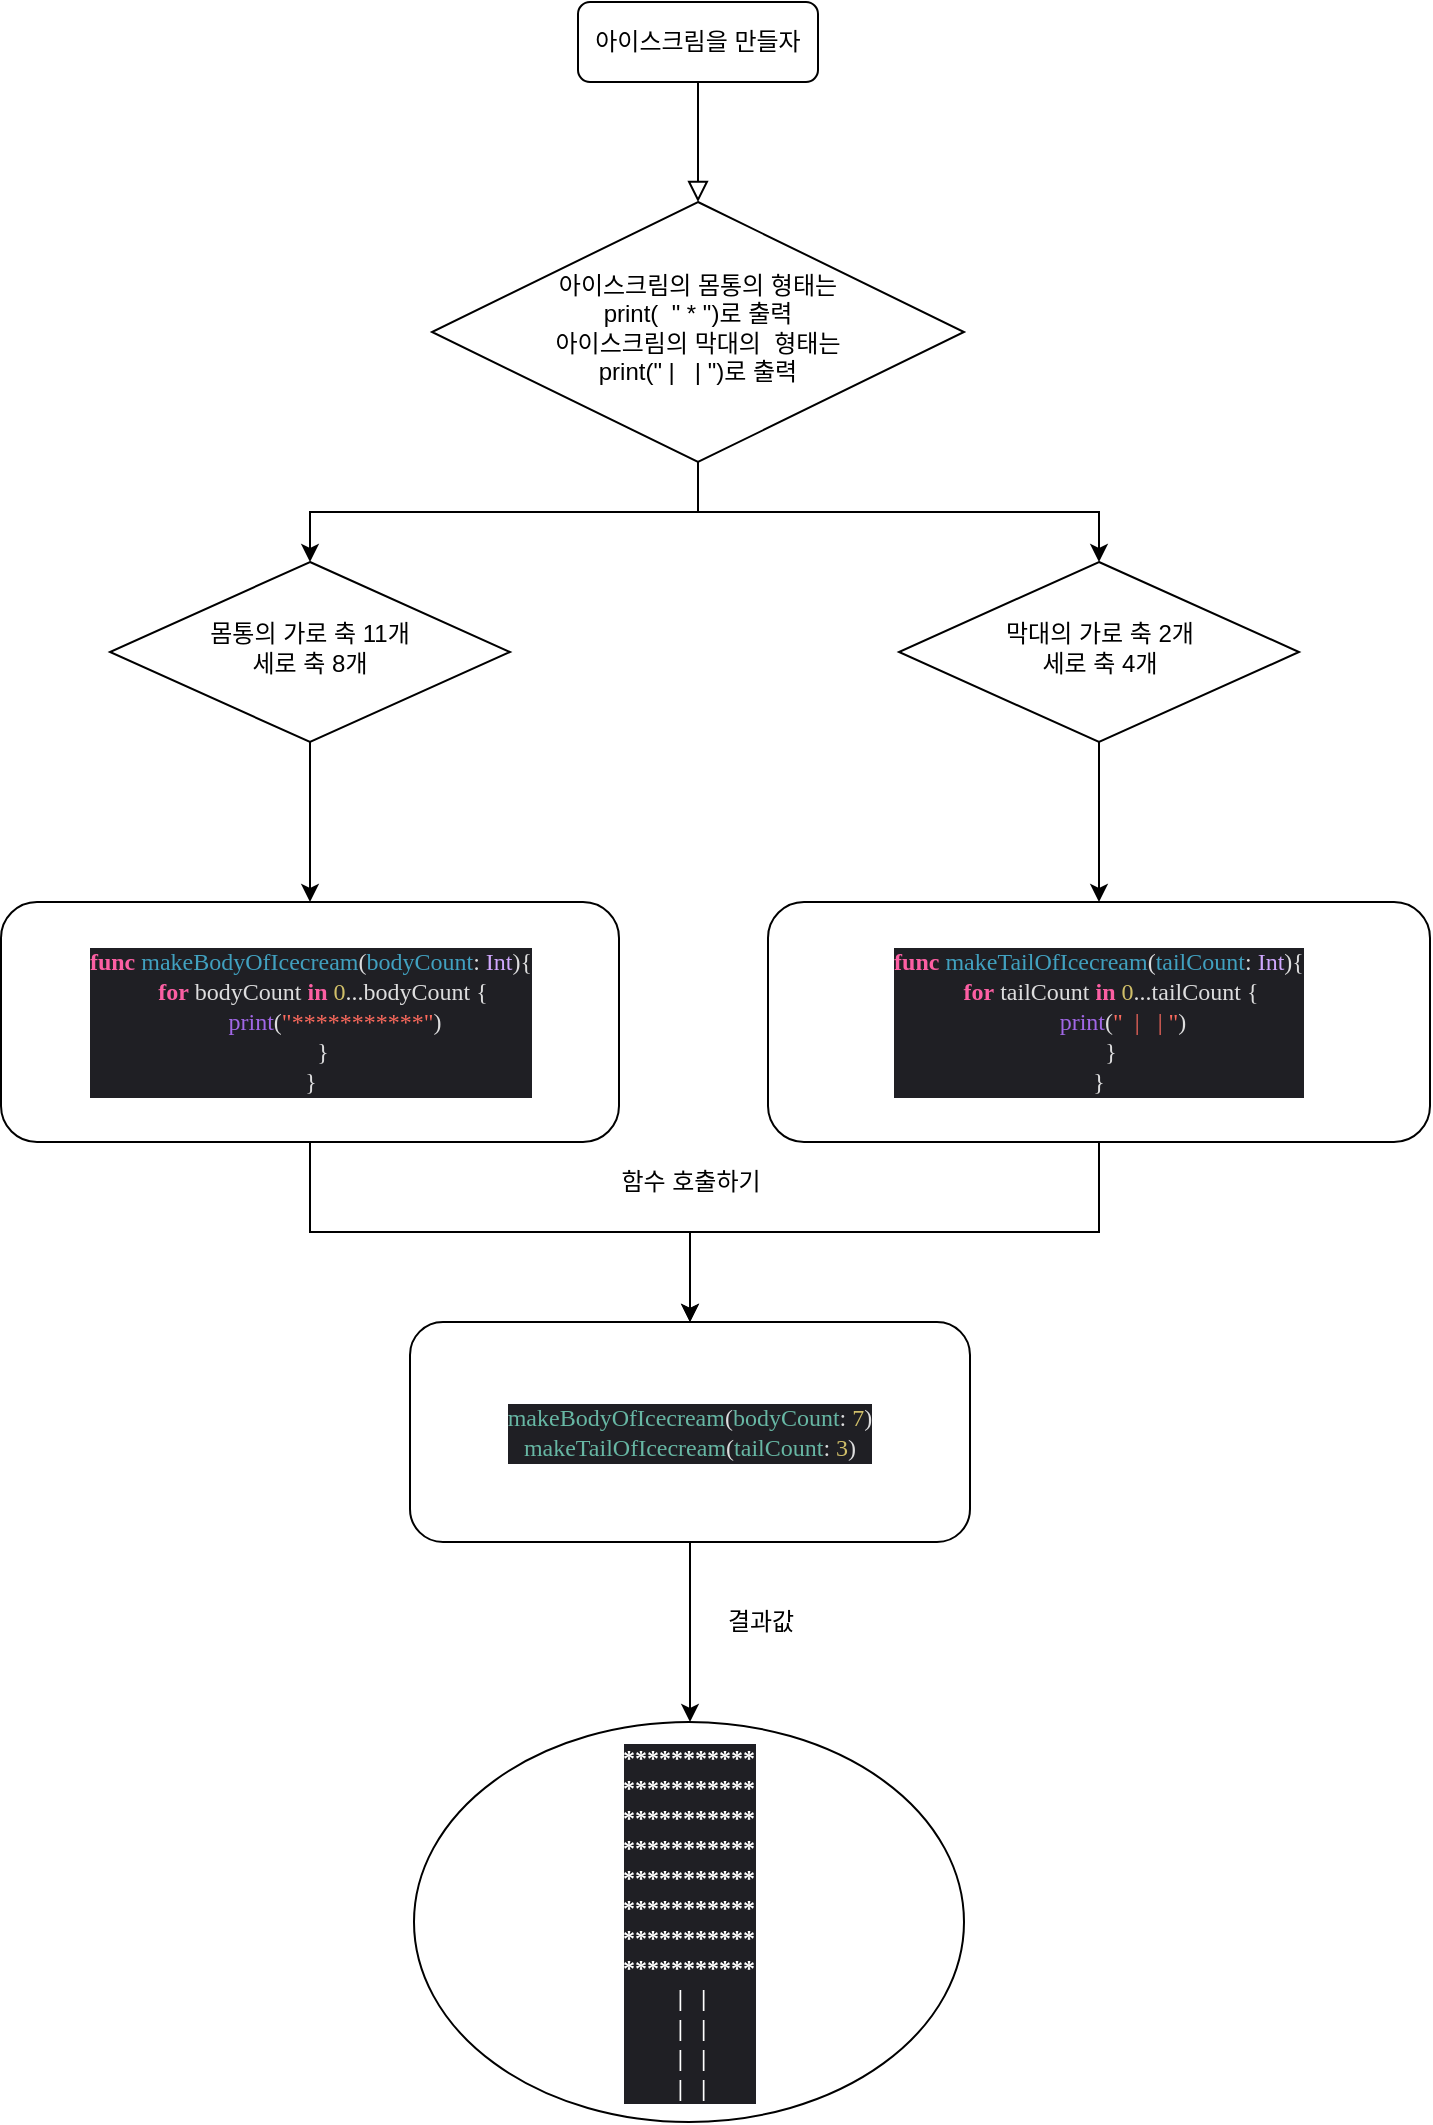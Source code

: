 <mxfile version="16.5.1" type="device"><diagram id="C5RBs43oDa-KdzZeNtuy" name="Page-1"><mxGraphModel dx="1106" dy="876" grid="1" gridSize="10" guides="1" tooltips="1" connect="1" arrows="1" fold="1" page="1" pageScale="1" pageWidth="827" pageHeight="1169" math="0" shadow="0"><root><mxCell id="WIyWlLk6GJQsqaUBKTNV-0"/><mxCell id="WIyWlLk6GJQsqaUBKTNV-1" parent="WIyWlLk6GJQsqaUBKTNV-0"/><mxCell id="WIyWlLk6GJQsqaUBKTNV-2" value="" style="rounded=0;html=1;jettySize=auto;orthogonalLoop=1;fontSize=11;endArrow=block;endFill=0;endSize=8;strokeWidth=1;shadow=0;labelBackgroundColor=none;edgeStyle=orthogonalEdgeStyle;" parent="WIyWlLk6GJQsqaUBKTNV-1" source="WIyWlLk6GJQsqaUBKTNV-3" target="WIyWlLk6GJQsqaUBKTNV-6" edge="1"><mxGeometry relative="1" as="geometry"/></mxCell><mxCell id="WIyWlLk6GJQsqaUBKTNV-3" value="아이스크림을 만들자" style="rounded=1;whiteSpace=wrap;html=1;fontSize=12;glass=0;strokeWidth=1;shadow=0;" parent="WIyWlLk6GJQsqaUBKTNV-1" vertex="1"><mxGeometry x="354" y="40" width="120" height="40" as="geometry"/></mxCell><mxCell id="avggp1iT18UD1wwY4Oex-12" style="edgeStyle=orthogonalEdgeStyle;rounded=0;orthogonalLoop=1;jettySize=auto;html=1;entryX=0.5;entryY=0;entryDx=0;entryDy=0;" parent="WIyWlLk6GJQsqaUBKTNV-1" source="WIyWlLk6GJQsqaUBKTNV-6" target="WIyWlLk6GJQsqaUBKTNV-10" edge="1"><mxGeometry relative="1" as="geometry"/></mxCell><mxCell id="avggp1iT18UD1wwY4Oex-13" style="edgeStyle=orthogonalEdgeStyle;rounded=0;orthogonalLoop=1;jettySize=auto;html=1;entryX=0.5;entryY=0;entryDx=0;entryDy=0;" parent="WIyWlLk6GJQsqaUBKTNV-1" source="WIyWlLk6GJQsqaUBKTNV-6" target="avggp1iT18UD1wwY4Oex-0" edge="1"><mxGeometry relative="1" as="geometry"/></mxCell><mxCell id="WIyWlLk6GJQsqaUBKTNV-6" value="아이스크림의 몸통의 형태는&lt;br&gt;print(&amp;nbsp; &quot; * &quot;)로 출력&lt;br&gt;아이스크림의 막대의&amp;nbsp; 형태는&lt;br&gt;print(&quot; |&amp;nbsp; &amp;nbsp;| &quot;)로 출력" style="rhombus;whiteSpace=wrap;html=1;shadow=0;fontFamily=Helvetica;fontSize=12;align=center;strokeWidth=1;spacing=6;spacingTop=-4;" parent="WIyWlLk6GJQsqaUBKTNV-1" vertex="1"><mxGeometry x="281" y="140" width="266" height="130" as="geometry"/></mxCell><mxCell id="avggp1iT18UD1wwY4Oex-11" value="" style="edgeStyle=orthogonalEdgeStyle;rounded=0;orthogonalLoop=1;jettySize=auto;html=1;" parent="WIyWlLk6GJQsqaUBKTNV-1" source="WIyWlLk6GJQsqaUBKTNV-10" target="WIyWlLk6GJQsqaUBKTNV-11" edge="1"><mxGeometry relative="1" as="geometry"/></mxCell><mxCell id="WIyWlLk6GJQsqaUBKTNV-10" value="몸통의 가로 축 11개&lt;br&gt;세로 축 8개" style="rhombus;whiteSpace=wrap;html=1;shadow=0;fontFamily=Helvetica;fontSize=12;align=center;strokeWidth=1;spacing=6;spacingTop=-4;" parent="WIyWlLk6GJQsqaUBKTNV-1" vertex="1"><mxGeometry x="120" y="320" width="200" height="90" as="geometry"/></mxCell><mxCell id="avggp1iT18UD1wwY4Oex-15" value="" style="edgeStyle=orthogonalEdgeStyle;rounded=0;orthogonalLoop=1;jettySize=auto;html=1;" parent="WIyWlLk6GJQsqaUBKTNV-1" source="WIyWlLk6GJQsqaUBKTNV-11" target="avggp1iT18UD1wwY4Oex-14" edge="1"><mxGeometry relative="1" as="geometry"/></mxCell><mxCell id="WIyWlLk6GJQsqaUBKTNV-11" value="&lt;p class=&quot;p1&quot; style=&quot;margin: 0px ; font-stretch: normal ; line-height: normal ; font-family: &amp;#34;menlo&amp;#34; ; color: rgb(65 , 161 , 192) ; background-color: rgb(31 , 31 , 36)&quot;&gt;&lt;span class=&quot;s1&quot; style=&quot;color: rgb(252 , 95 , 163)&quot;&gt;&lt;b&gt;func&lt;/b&gt;&lt;/span&gt;&lt;span class=&quot;s2&quot; style=&quot;color: rgba(255 , 255 , 255 , 0.85)&quot;&gt; &lt;/span&gt;makeBodyOfIcecream&lt;span class=&quot;s2&quot; style=&quot;color: rgba(255 , 255 , 255 , 0.85)&quot;&gt;(&lt;/span&gt;bodyCount&lt;span class=&quot;s2&quot; style=&quot;color: rgba(255 , 255 , 255 , 0.85)&quot;&gt;: &lt;/span&gt;&lt;span class=&quot;s3&quot; style=&quot;color: rgb(208 , 168 , 255)&quot;&gt;Int&lt;/span&gt;&lt;span class=&quot;s2&quot; style=&quot;color: rgba(255 , 255 , 255 , 0.85)&quot;&gt;){&lt;/span&gt;&lt;/p&gt;&lt;p class=&quot;p2&quot; style=&quot;margin: 0px ; font-stretch: normal ; line-height: normal ; font-family: &amp;#34;menlo&amp;#34; ; color: rgba(255 , 255 , 255 , 0.85) ; background-color: rgb(31 , 31 , 36)&quot;&gt;&lt;span class=&quot;Apple-converted-space&quot;&gt;&amp;nbsp; &amp;nbsp; &lt;/span&gt;&lt;span class=&quot;s1&quot; style=&quot;color: rgb(252 , 95 , 163)&quot;&gt;&lt;b&gt;for&lt;/b&gt;&lt;/span&gt; bodyCount &lt;span class=&quot;s1&quot; style=&quot;color: rgb(252 , 95 , 163)&quot;&gt;&lt;b&gt;in&lt;/b&gt;&lt;/span&gt; &lt;span class=&quot;s4&quot; style=&quot;color: rgb(208 , 191 , 105)&quot;&gt;0&lt;/span&gt;...bodyCount {&lt;/p&gt;&lt;p class=&quot;p3&quot; style=&quot;margin: 0px ; font-stretch: normal ; line-height: normal ; font-family: &amp;#34;menlo&amp;#34; ; color: rgb(252 , 106 , 93) ; background-color: rgb(31 , 31 , 36)&quot;&gt;&lt;span class=&quot;s2&quot; style=&quot;color: rgba(255 , 255 , 255 , 0.85)&quot;&gt;&amp;nbsp; &amp;nbsp; &amp;nbsp; &amp;nbsp; &lt;/span&gt;&lt;span class=&quot;s5&quot; style=&quot;color: rgb(161 , 103 , 230)&quot;&gt;print&lt;/span&gt;&lt;span class=&quot;s2&quot; style=&quot;color: rgba(255 , 255 , 255 , 0.85)&quot;&gt;(&lt;/span&gt;&quot;***********&quot;&lt;span class=&quot;s2&quot; style=&quot;color: rgba(255 , 255 , 255 , 0.85)&quot;&gt;)&lt;/span&gt;&lt;/p&gt;&lt;p class=&quot;p2&quot; style=&quot;margin: 0px ; font-stretch: normal ; line-height: normal ; font-family: &amp;#34;menlo&amp;#34; ; color: rgba(255 , 255 , 255 , 0.85) ; background-color: rgb(31 , 31 , 36)&quot;&gt;&lt;span class=&quot;Apple-converted-space&quot;&gt;&amp;nbsp; &amp;nbsp; &lt;/span&gt;}&lt;/p&gt;&lt;p class=&quot;p2&quot; style=&quot;margin: 0px ; font-stretch: normal ; line-height: normal ; font-family: &amp;#34;menlo&amp;#34; ; color: rgba(255 , 255 , 255 , 0.85) ; background-color: rgb(31 , 31 , 36)&quot;&gt;}&lt;/p&gt;" style="rounded=1;whiteSpace=wrap;html=1;fontSize=12;glass=0;strokeWidth=1;shadow=0;" parent="WIyWlLk6GJQsqaUBKTNV-1" vertex="1"><mxGeometry x="65.5" y="490" width="309" height="120" as="geometry"/></mxCell><mxCell id="avggp1iT18UD1wwY4Oex-10" value="" style="edgeStyle=orthogonalEdgeStyle;rounded=0;orthogonalLoop=1;jettySize=auto;html=1;" parent="WIyWlLk6GJQsqaUBKTNV-1" source="avggp1iT18UD1wwY4Oex-0" target="avggp1iT18UD1wwY4Oex-8" edge="1"><mxGeometry relative="1" as="geometry"/></mxCell><mxCell id="avggp1iT18UD1wwY4Oex-0" value="막대의 가로 축 2개&lt;br&gt;세로 축 4개" style="rhombus;whiteSpace=wrap;html=1;shadow=0;strokeWidth=1;spacing=6;spacingTop=-4;aspect=fixed;" parent="WIyWlLk6GJQsqaUBKTNV-1" vertex="1"><mxGeometry x="514.5" y="320" width="200" height="90" as="geometry"/></mxCell><mxCell id="avggp1iT18UD1wwY4Oex-16" value="" style="edgeStyle=orthogonalEdgeStyle;rounded=0;orthogonalLoop=1;jettySize=auto;html=1;" parent="WIyWlLk6GJQsqaUBKTNV-1" source="avggp1iT18UD1wwY4Oex-8" target="avggp1iT18UD1wwY4Oex-14" edge="1"><mxGeometry relative="1" as="geometry"/></mxCell><mxCell id="avggp1iT18UD1wwY4Oex-8" value="&lt;p class=&quot;p1&quot; style=&quot;margin: 0px ; font-stretch: normal ; line-height: normal ; font-family: &amp;#34;menlo&amp;#34; ; color: rgb(65 , 161 , 192) ; background-color: rgb(31 , 31 , 36)&quot;&gt;&lt;span class=&quot;s1&quot; style=&quot;color: rgb(252 , 95 , 163)&quot;&gt;&lt;b&gt;func&lt;/b&gt;&lt;/span&gt;&lt;span class=&quot;s2&quot; style=&quot;color: rgba(255 , 255 , 255 , 0.85)&quot;&gt; &lt;/span&gt;makeTailOfIcecream&lt;span class=&quot;s2&quot; style=&quot;color: rgba(255 , 255 , 255 , 0.85)&quot;&gt;(&lt;/span&gt;tailCount&lt;span class=&quot;s2&quot; style=&quot;color: rgba(255 , 255 , 255 , 0.85)&quot;&gt;: &lt;/span&gt;&lt;span class=&quot;s3&quot; style=&quot;color: rgb(208 , 168 , 255)&quot;&gt;Int&lt;/span&gt;&lt;span class=&quot;s2&quot; style=&quot;color: rgba(255 , 255 , 255 , 0.85)&quot;&gt;){&lt;/span&gt;&lt;/p&gt;&lt;p class=&quot;p2&quot; style=&quot;margin: 0px ; font-stretch: normal ; line-height: normal ; font-family: &amp;#34;menlo&amp;#34; ; color: rgba(255 , 255 , 255 , 0.85) ; background-color: rgb(31 , 31 , 36)&quot;&gt;&lt;span class=&quot;Apple-converted-space&quot;&gt;&amp;nbsp; &amp;nbsp; &lt;/span&gt;&lt;span class=&quot;s1&quot; style=&quot;color: rgb(252 , 95 , 163)&quot;&gt;&lt;b&gt;for&lt;/b&gt;&lt;/span&gt; tailCount &lt;span class=&quot;s1&quot; style=&quot;color: rgb(252 , 95 , 163)&quot;&gt;&lt;b&gt;in&lt;/b&gt;&lt;/span&gt; &lt;span class=&quot;s4&quot; style=&quot;color: rgb(208 , 191 , 105)&quot;&gt;0&lt;/span&gt;...tailCount {&lt;/p&gt;&lt;p class=&quot;p2&quot; style=&quot;margin: 0px ; font-stretch: normal ; line-height: normal ; font-family: &amp;#34;menlo&amp;#34; ; color: rgba(255 , 255 , 255 , 0.85) ; background-color: rgb(31 , 31 , 36)&quot;&gt;&lt;span class=&quot;Apple-converted-space&quot;&gt;&amp;nbsp; &amp;nbsp; &amp;nbsp; &amp;nbsp; &lt;/span&gt;&lt;span class=&quot;s5&quot; style=&quot;color: rgb(161 , 103 , 230)&quot;&gt;print&lt;/span&gt;(&lt;span class=&quot;s6&quot; style=&quot;color: rgb(252 , 106 , 93)&quot;&gt;&quot;&lt;span class=&quot;Apple-converted-space&quot;&gt;&amp;nbsp; &lt;/span&gt;| &lt;span class=&quot;Apple-converted-space&quot;&gt;&amp;nbsp; &lt;/span&gt;| &quot;&lt;/span&gt;)&lt;/p&gt;&lt;p class=&quot;p2&quot; style=&quot;margin: 0px ; font-stretch: normal ; line-height: normal ; font-family: &amp;#34;menlo&amp;#34; ; color: rgba(255 , 255 , 255 , 0.85) ; background-color: rgb(31 , 31 , 36)&quot;&gt;&lt;span class=&quot;Apple-converted-space&quot;&gt;&amp;nbsp; &amp;nbsp; &lt;/span&gt;}&lt;/p&gt;&lt;p class=&quot;p2&quot; style=&quot;margin: 0px ; font-stretch: normal ; line-height: normal ; font-family: &amp;#34;menlo&amp;#34; ; color: rgba(255 , 255 , 255 , 0.85) ; background-color: rgb(31 , 31 , 36)&quot;&gt;}&lt;/p&gt;" style="rounded=1;whiteSpace=wrap;html=1;" parent="WIyWlLk6GJQsqaUBKTNV-1" vertex="1"><mxGeometry x="449" y="490" width="331" height="120" as="geometry"/></mxCell><mxCell id="roArW281EgeXyTwpnSzX-1" value="" style="edgeStyle=orthogonalEdgeStyle;rounded=0;orthogonalLoop=1;jettySize=auto;html=1;" parent="WIyWlLk6GJQsqaUBKTNV-1" source="avggp1iT18UD1wwY4Oex-14" edge="1"><mxGeometry relative="1" as="geometry"><mxPoint x="410" y="900" as="targetPoint"/></mxGeometry></mxCell><mxCell id="avggp1iT18UD1wwY4Oex-14" value="&lt;p class=&quot;p1&quot; style=&quot;margin: 0px ; font-stretch: normal ; line-height: normal ; font-family: &amp;#34;menlo&amp;#34; ; color: rgb(103 , 183 , 164) ; background-color: rgb(31 , 31 , 36)&quot;&gt;makeBodyOfIcecream&lt;span class=&quot;s1&quot; style=&quot;color: rgba(255 , 255 , 255 , 0.85)&quot;&gt;(&lt;/span&gt;bodyCount&lt;span class=&quot;s1&quot; style=&quot;color: rgba(255 , 255 , 255 , 0.85)&quot;&gt;: &lt;/span&gt;&lt;span class=&quot;s2&quot; style=&quot;color: rgb(208 , 191 , 105)&quot;&gt;7&lt;/span&gt;&lt;span class=&quot;s1&quot; style=&quot;color: rgba(255 , 255 , 255 , 0.85)&quot;&gt;)&lt;/span&gt;&lt;/p&gt;&lt;p class=&quot;p1&quot; style=&quot;margin: 0px ; font-stretch: normal ; line-height: normal ; font-family: &amp;#34;menlo&amp;#34; ; color: rgb(103 , 183 , 164) ; background-color: rgb(31 , 31 , 36)&quot;&gt;makeTailOfIcecream&lt;span class=&quot;s1&quot; style=&quot;color: rgba(255 , 255 , 255 , 0.85)&quot;&gt;(&lt;/span&gt;tailCount&lt;span class=&quot;s1&quot; style=&quot;color: rgba(255 , 255 , 255 , 0.85)&quot;&gt;: &lt;/span&gt;&lt;span class=&quot;s2&quot; style=&quot;color: rgb(208 , 191 , 105)&quot;&gt;3&lt;/span&gt;&lt;span class=&quot;s1&quot; style=&quot;color: rgba(255 , 255 , 255 , 0.85)&quot;&gt;)&lt;/span&gt;&lt;/p&gt;" style="whiteSpace=wrap;html=1;rounded=1;glass=0;strokeWidth=1;shadow=0;" parent="WIyWlLk6GJQsqaUBKTNV-1" vertex="1"><mxGeometry x="270" y="700" width="280" height="110" as="geometry"/></mxCell><mxCell id="avggp1iT18UD1wwY4Oex-17" value="함수 호출하기" style="text;html=1;align=center;verticalAlign=middle;resizable=0;points=[];autosize=1;strokeColor=none;fillColor=none;" parent="WIyWlLk6GJQsqaUBKTNV-1" vertex="1"><mxGeometry x="370" y="620" width="80" height="20" as="geometry"/></mxCell><mxCell id="roArW281EgeXyTwpnSzX-2" value="&lt;p class=&quot;p1&quot; style=&quot;margin: 0px ; font-stretch: normal ; line-height: normal ; font-family: &amp;#34;menlo&amp;#34; ; color: rgb(255 , 255 , 255) ; background-color: rgb(31 , 31 , 36)&quot;&gt;&lt;b&gt;***********&lt;/b&gt;&lt;/p&gt;&lt;p class=&quot;p1&quot; style=&quot;margin: 0px ; font-stretch: normal ; line-height: normal ; font-family: &amp;#34;menlo&amp;#34; ; color: rgb(255 , 255 , 255) ; background-color: rgb(31 , 31 , 36)&quot;&gt;&lt;b&gt;***********&lt;/b&gt;&lt;/p&gt;&lt;p class=&quot;p1&quot; style=&quot;margin: 0px ; font-stretch: normal ; line-height: normal ; font-family: &amp;#34;menlo&amp;#34; ; color: rgb(255 , 255 , 255) ; background-color: rgb(31 , 31 , 36)&quot;&gt;&lt;b&gt;***********&lt;/b&gt;&lt;/p&gt;&lt;p class=&quot;p1&quot; style=&quot;margin: 0px ; font-stretch: normal ; line-height: normal ; font-family: &amp;#34;menlo&amp;#34; ; color: rgb(255 , 255 , 255) ; background-color: rgb(31 , 31 , 36)&quot;&gt;&lt;b&gt;***********&lt;/b&gt;&lt;/p&gt;&lt;p class=&quot;p1&quot; style=&quot;margin: 0px ; font-stretch: normal ; line-height: normal ; font-family: &amp;#34;menlo&amp;#34; ; color: rgb(255 , 255 , 255) ; background-color: rgb(31 , 31 , 36)&quot;&gt;&lt;b&gt;***********&lt;/b&gt;&lt;/p&gt;&lt;p class=&quot;p1&quot; style=&quot;margin: 0px ; font-stretch: normal ; line-height: normal ; font-family: &amp;#34;menlo&amp;#34; ; color: rgb(255 , 255 , 255) ; background-color: rgb(31 , 31 , 36)&quot;&gt;&lt;b&gt;***********&lt;/b&gt;&lt;/p&gt;&lt;p class=&quot;p1&quot; style=&quot;margin: 0px ; font-stretch: normal ; line-height: normal ; font-family: &amp;#34;menlo&amp;#34; ; color: rgb(255 , 255 , 255) ; background-color: rgb(31 , 31 , 36)&quot;&gt;&lt;b&gt;***********&lt;/b&gt;&lt;/p&gt;&lt;p class=&quot;p1&quot; style=&quot;margin: 0px ; font-stretch: normal ; line-height: normal ; font-family: &amp;#34;menlo&amp;#34; ; color: rgb(255 , 255 , 255) ; background-color: rgb(31 , 31 , 36)&quot;&gt;&lt;b&gt;***********&lt;/b&gt;&lt;/p&gt;&lt;p class=&quot;p1&quot; style=&quot;margin: 0px ; font-stretch: normal ; line-height: normal ; font-family: &amp;#34;menlo&amp;#34; ; color: rgb(255 , 255 , 255) ; background-color: rgb(31 , 31 , 36)&quot;&gt;&lt;b&gt;&lt;span class=&quot;Apple-converted-space&quot;&gt;&amp;nbsp; &lt;/span&gt;| &lt;span class=&quot;Apple-converted-space&quot;&gt;&amp;nbsp; &lt;/span&gt;|&lt;span class=&quot;Apple-converted-space&quot;&gt;&amp;nbsp;&lt;/span&gt;&lt;/b&gt;&lt;/p&gt;&lt;p class=&quot;p1&quot; style=&quot;margin: 0px ; font-stretch: normal ; line-height: normal ; font-family: &amp;#34;menlo&amp;#34; ; color: rgb(255 , 255 , 255) ; background-color: rgb(31 , 31 , 36)&quot;&gt;&lt;b&gt;&lt;span class=&quot;Apple-converted-space&quot;&gt;&amp;nbsp;&amp;nbsp;&lt;/span&gt;| &lt;span class=&quot;Apple-converted-space&quot;&gt;&amp;nbsp; &lt;/span&gt;|&lt;span class=&quot;Apple-converted-space&quot;&gt;&amp;nbsp;&lt;/span&gt;&lt;/b&gt;&lt;/p&gt;&lt;p class=&quot;p1&quot; style=&quot;margin: 0px ; font-stretch: normal ; line-height: normal ; font-family: &amp;#34;menlo&amp;#34; ; color: rgb(255 , 255 , 255) ; background-color: rgb(31 , 31 , 36)&quot;&gt;&lt;b&gt;&lt;span class=&quot;Apple-converted-space&quot;&gt;&amp;nbsp;&amp;nbsp;&lt;/span&gt;| &lt;span class=&quot;Apple-converted-space&quot;&gt;&amp;nbsp; &lt;/span&gt;|&lt;span class=&quot;Apple-converted-space&quot;&gt;&amp;nbsp;&lt;/span&gt;&lt;/b&gt;&lt;/p&gt;&lt;p class=&quot;p1&quot; style=&quot;margin: 0px ; font-stretch: normal ; line-height: normal ; font-family: &amp;#34;menlo&amp;#34; ; color: rgb(255 , 255 , 255) ; background-color: rgb(31 , 31 , 36)&quot;&gt;&lt;b&gt;&lt;span class=&quot;Apple-converted-space&quot;&gt;&amp;nbsp;&amp;nbsp;&lt;/span&gt;| &lt;span class=&quot;Apple-converted-space&quot;&gt;&amp;nbsp; &lt;/span&gt;|&lt;span class=&quot;Apple-converted-space&quot;&gt;&amp;nbsp;&lt;/span&gt;&lt;/b&gt;&lt;/p&gt;" style="ellipse;whiteSpace=wrap;html=1;" parent="WIyWlLk6GJQsqaUBKTNV-1" vertex="1"><mxGeometry x="272" y="900" width="275" height="200" as="geometry"/></mxCell><mxCell id="roArW281EgeXyTwpnSzX-3" value="결과값" style="text;html=1;align=center;verticalAlign=middle;resizable=0;points=[];autosize=1;strokeColor=none;fillColor=none;" parent="WIyWlLk6GJQsqaUBKTNV-1" vertex="1"><mxGeometry x="420" y="840" width="50" height="20" as="geometry"/></mxCell></root></mxGraphModel></diagram></mxfile>